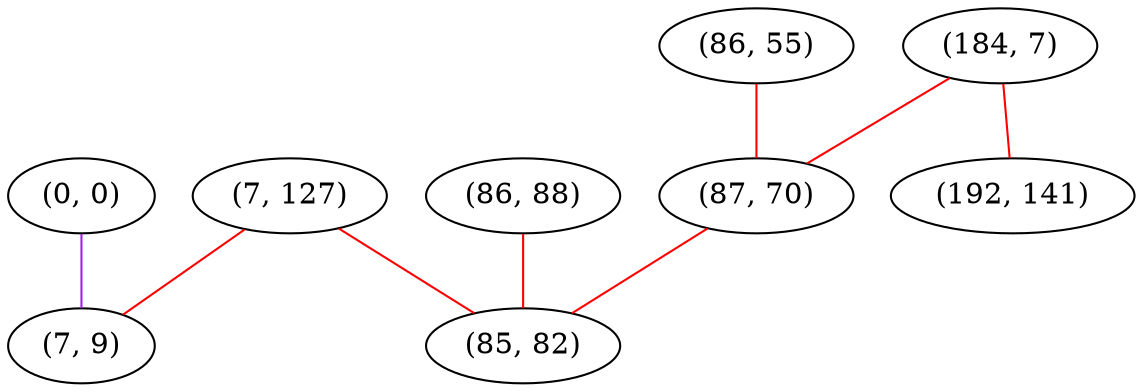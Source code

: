 graph "" {
"(0, 0)";
"(86, 55)";
"(86, 88)";
"(184, 7)";
"(192, 141)";
"(7, 127)";
"(87, 70)";
"(85, 82)";
"(7, 9)";
"(0, 0)" -- "(7, 9)"  [color=purple, key=0, weight=4];
"(86, 55)" -- "(87, 70)"  [color=red, key=0, weight=1];
"(86, 88)" -- "(85, 82)"  [color=red, key=0, weight=1];
"(184, 7)" -- "(87, 70)"  [color=red, key=0, weight=1];
"(184, 7)" -- "(192, 141)"  [color=red, key=0, weight=1];
"(7, 127)" -- "(85, 82)"  [color=red, key=0, weight=1];
"(7, 127)" -- "(7, 9)"  [color=red, key=0, weight=1];
"(87, 70)" -- "(85, 82)"  [color=red, key=0, weight=1];
}
